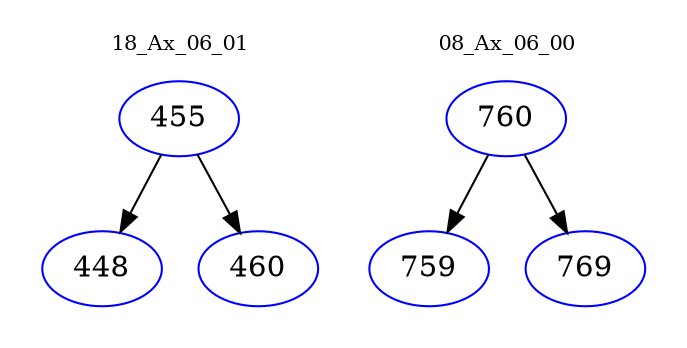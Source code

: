 digraph{
subgraph cluster_0 {
color = white
label = "18_Ax_06_01";
fontsize=10;
T0_455 [label="455", color="blue"]
T0_455 -> T0_448 [color="black"]
T0_448 [label="448", color="blue"]
T0_455 -> T0_460 [color="black"]
T0_460 [label="460", color="blue"]
}
subgraph cluster_1 {
color = white
label = "08_Ax_06_00";
fontsize=10;
T1_760 [label="760", color="blue"]
T1_760 -> T1_759 [color="black"]
T1_759 [label="759", color="blue"]
T1_760 -> T1_769 [color="black"]
T1_769 [label="769", color="blue"]
}
}
